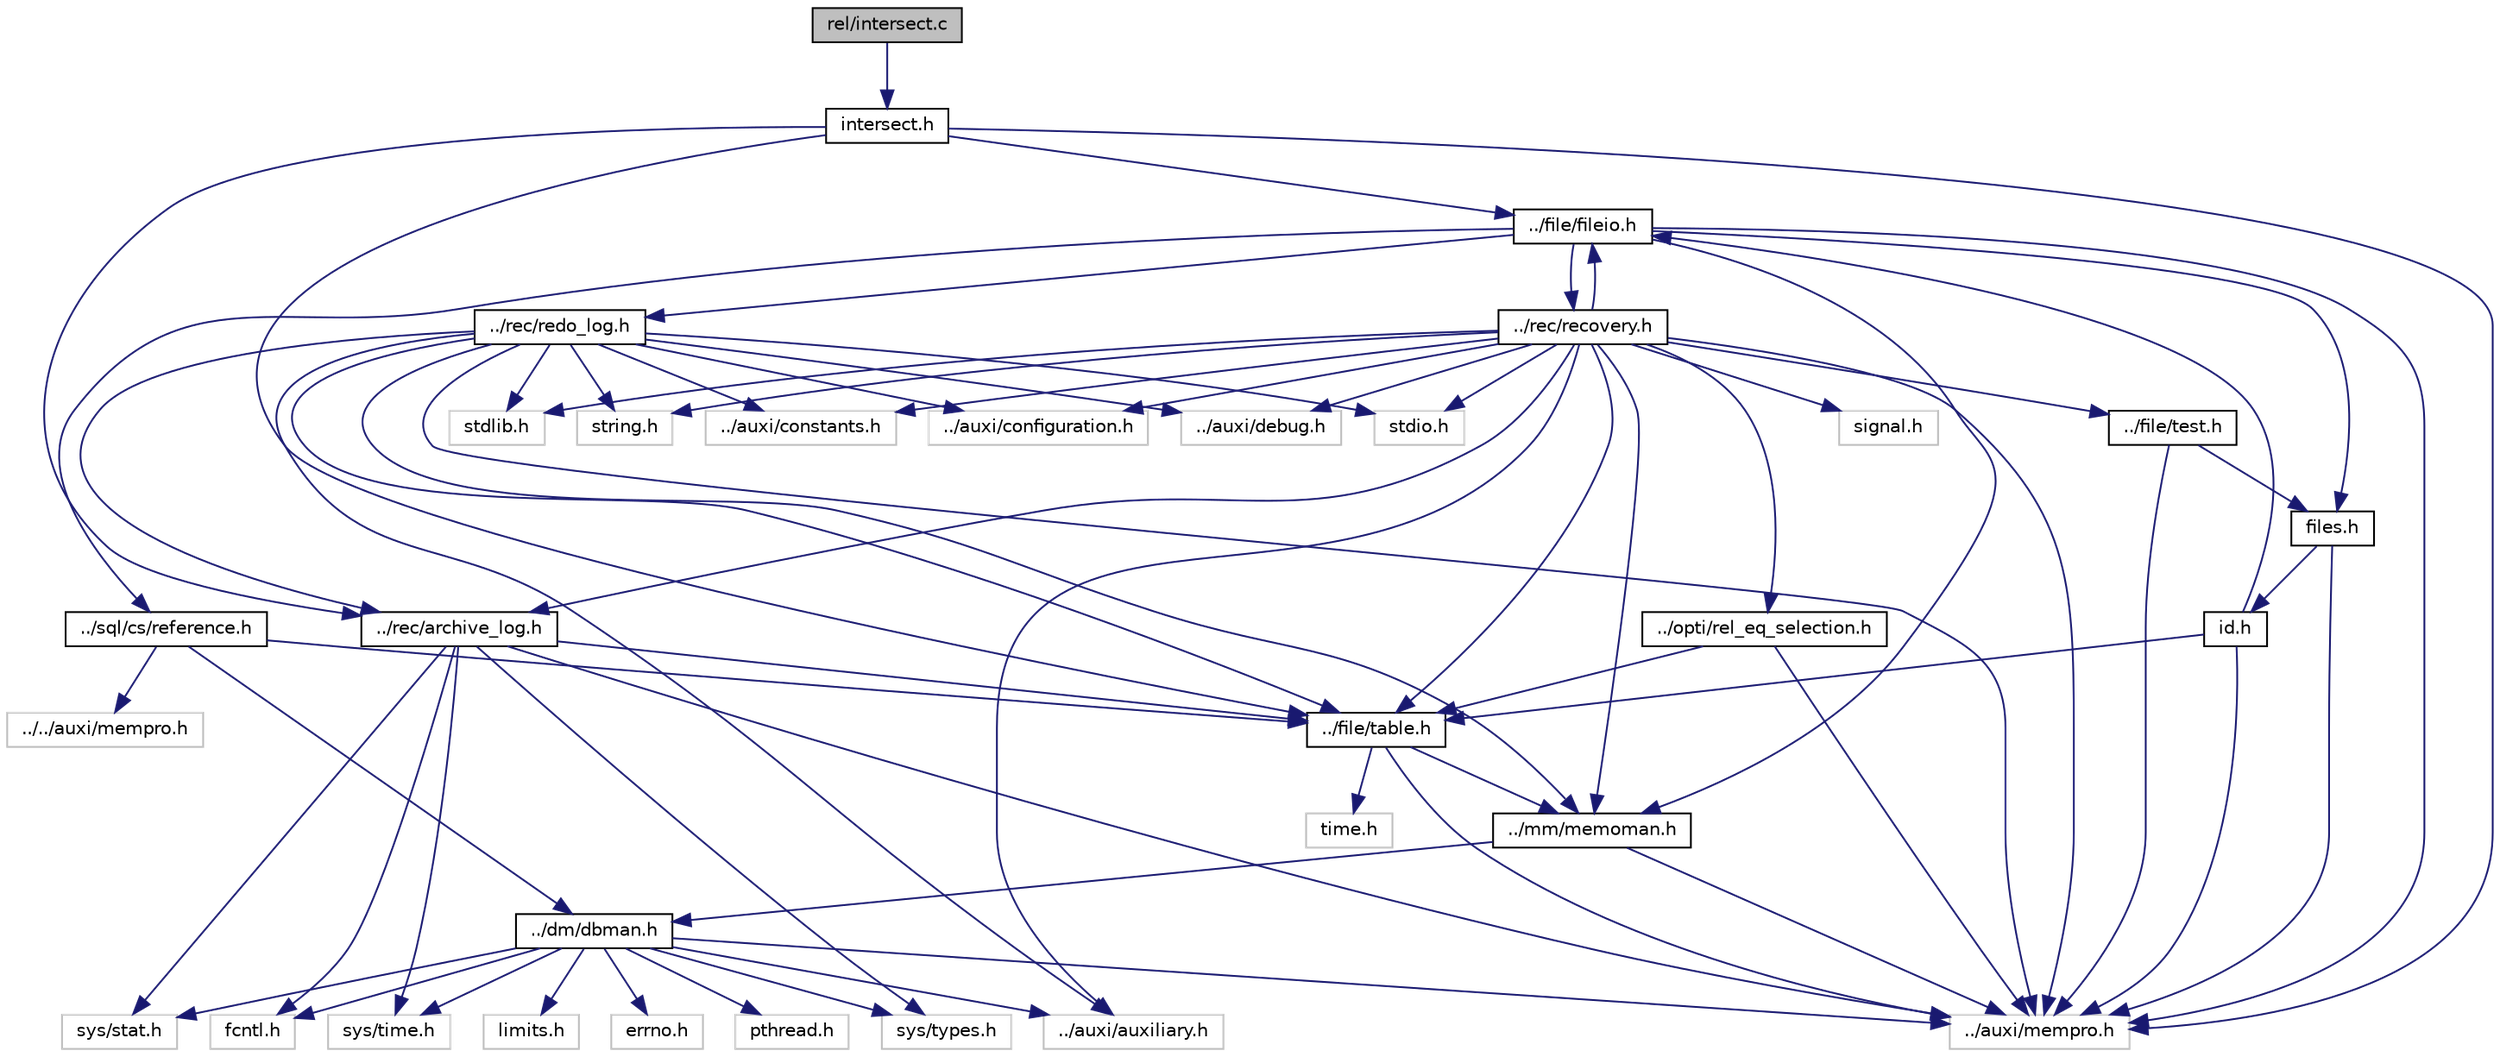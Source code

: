 digraph "rel/intersect.c"
{
  bgcolor="transparent";
  edge [fontname="Helvetica",fontsize="10",labelfontname="Helvetica",labelfontsize="10"];
  node [fontname="Helvetica",fontsize="10",shape=record];
  Node1 [label="rel/intersect.c",height=0.2,width=0.4,color="black", fillcolor="grey75", style="filled", fontcolor="black"];
  Node1 -> Node2 [color="midnightblue",fontsize="10",style="solid"];
  Node2 [label="intersect.h",height=0.2,width=0.4,color="black",URL="$intersect_8h.html"];
  Node2 -> Node3 [color="midnightblue",fontsize="10",style="solid"];
  Node3 [label="../file/table.h",height=0.2,width=0.4,color="black",URL="$table_8h.html"];
  Node3 -> Node4 [color="midnightblue",fontsize="10",style="solid"];
  Node4 [label="../mm/memoman.h",height=0.2,width=0.4,color="black",URL="$memoman_8h.html"];
  Node4 -> Node5 [color="midnightblue",fontsize="10",style="solid"];
  Node5 [label="../dm/dbman.h",height=0.2,width=0.4,color="black",URL="$dbman_8h.html"];
  Node5 -> Node6 [color="midnightblue",fontsize="10",style="solid"];
  Node6 [label="../auxi/auxiliary.h",height=0.2,width=0.4,color="grey75"];
  Node5 -> Node7 [color="midnightblue",fontsize="10",style="solid"];
  Node7 [label="errno.h",height=0.2,width=0.4,color="grey75"];
  Node5 -> Node8 [color="midnightblue",fontsize="10",style="solid"];
  Node8 [label="pthread.h",height=0.2,width=0.4,color="grey75"];
  Node5 -> Node9 [color="midnightblue",fontsize="10",style="solid"];
  Node9 [label="sys/time.h",height=0.2,width=0.4,color="grey75"];
  Node5 -> Node10 [color="midnightblue",fontsize="10",style="solid"];
  Node10 [label="sys/types.h",height=0.2,width=0.4,color="grey75"];
  Node5 -> Node11 [color="midnightblue",fontsize="10",style="solid"];
  Node11 [label="sys/stat.h",height=0.2,width=0.4,color="grey75"];
  Node5 -> Node12 [color="midnightblue",fontsize="10",style="solid"];
  Node12 [label="fcntl.h",height=0.2,width=0.4,color="grey75"];
  Node5 -> Node13 [color="midnightblue",fontsize="10",style="solid"];
  Node13 [label="../auxi/mempro.h",height=0.2,width=0.4,color="grey75"];
  Node5 -> Node14 [color="midnightblue",fontsize="10",style="solid"];
  Node14 [label="limits.h",height=0.2,width=0.4,color="grey75"];
  Node4 -> Node13 [color="midnightblue",fontsize="10",style="solid"];
  Node3 -> Node13 [color="midnightblue",fontsize="10",style="solid"];
  Node3 -> Node15 [color="midnightblue",fontsize="10",style="solid"];
  Node15 [label="time.h",height=0.2,width=0.4,color="grey75"];
  Node2 -> Node16 [color="midnightblue",fontsize="10",style="solid"];
  Node16 [label="../file/fileio.h",height=0.2,width=0.4,color="black",URL="$fileio_8h.html"];
  Node16 -> Node17 [color="midnightblue",fontsize="10",style="solid"];
  Node17 [label="../sql/cs/reference.h",height=0.2,width=0.4,color="black",URL="$reference_8h.html"];
  Node17 -> Node5 [color="midnightblue",fontsize="10",style="solid"];
  Node17 -> Node3 [color="midnightblue",fontsize="10",style="solid"];
  Node17 -> Node18 [color="midnightblue",fontsize="10",style="solid"];
  Node18 [label="../../auxi/mempro.h",height=0.2,width=0.4,color="grey75"];
  Node16 -> Node4 [color="midnightblue",fontsize="10",style="solid"];
  Node16 -> Node19 [color="midnightblue",fontsize="10",style="solid"];
  Node19 [label="../rec/recovery.h",height=0.2,width=0.4,color="black",URL="$recovery_8h_source.html"];
  Node19 -> Node6 [color="midnightblue",fontsize="10",style="solid"];
  Node19 -> Node4 [color="midnightblue",fontsize="10",style="solid"];
  Node19 -> Node20 [color="midnightblue",fontsize="10",style="solid"];
  Node20 [label="../auxi/constants.h",height=0.2,width=0.4,color="grey75"];
  Node19 -> Node21 [color="midnightblue",fontsize="10",style="solid"];
  Node21 [label="../auxi/configuration.h",height=0.2,width=0.4,color="grey75"];
  Node19 -> Node22 [color="midnightblue",fontsize="10",style="solid"];
  Node22 [label="../auxi/debug.h",height=0.2,width=0.4,color="grey75"];
  Node19 -> Node23 [color="midnightblue",fontsize="10",style="solid"];
  Node23 [label="../rec/archive_log.h",height=0.2,width=0.4,color="black",URL="$archive__log_8h.html"];
  Node23 -> Node3 [color="midnightblue",fontsize="10",style="solid"];
  Node23 -> Node9 [color="midnightblue",fontsize="10",style="solid"];
  Node23 -> Node10 [color="midnightblue",fontsize="10",style="solid"];
  Node23 -> Node11 [color="midnightblue",fontsize="10",style="solid"];
  Node23 -> Node12 [color="midnightblue",fontsize="10",style="solid"];
  Node23 -> Node13 [color="midnightblue",fontsize="10",style="solid"];
  Node19 -> Node3 [color="midnightblue",fontsize="10",style="solid"];
  Node19 -> Node16 [color="midnightblue",fontsize="10",style="solid"];
  Node19 -> Node24 [color="midnightblue",fontsize="10",style="solid"];
  Node24 [label="../file/test.h",height=0.2,width=0.4,color="black",URL="$test_8h.html"];
  Node24 -> Node25 [color="midnightblue",fontsize="10",style="solid"];
  Node25 [label="files.h",height=0.2,width=0.4,color="black",URL="$files_8h.html"];
  Node25 -> Node26 [color="midnightblue",fontsize="10",style="solid"];
  Node26 [label="id.h",height=0.2,width=0.4,color="black",URL="$id_8h.html"];
  Node26 -> Node3 [color="midnightblue",fontsize="10",style="solid"];
  Node26 -> Node16 [color="midnightblue",fontsize="10",style="solid"];
  Node26 -> Node13 [color="midnightblue",fontsize="10",style="solid"];
  Node25 -> Node13 [color="midnightblue",fontsize="10",style="solid"];
  Node24 -> Node13 [color="midnightblue",fontsize="10",style="solid"];
  Node19 -> Node27 [color="midnightblue",fontsize="10",style="solid"];
  Node27 [label="../opti/rel_eq_selection.h",height=0.2,width=0.4,color="black",URL="$rel__eq__selection_8h.html"];
  Node27 -> Node3 [color="midnightblue",fontsize="10",style="solid"];
  Node27 -> Node13 [color="midnightblue",fontsize="10",style="solid"];
  Node19 -> Node13 [color="midnightblue",fontsize="10",style="solid"];
  Node19 -> Node28 [color="midnightblue",fontsize="10",style="solid"];
  Node28 [label="stdio.h",height=0.2,width=0.4,color="grey75"];
  Node19 -> Node29 [color="midnightblue",fontsize="10",style="solid"];
  Node29 [label="stdlib.h",height=0.2,width=0.4,color="grey75"];
  Node19 -> Node30 [color="midnightblue",fontsize="10",style="solid"];
  Node30 [label="string.h",height=0.2,width=0.4,color="grey75"];
  Node19 -> Node31 [color="midnightblue",fontsize="10",style="solid"];
  Node31 [label="signal.h",height=0.2,width=0.4,color="grey75"];
  Node16 -> Node32 [color="midnightblue",fontsize="10",style="solid"];
  Node32 [label="../rec/redo_log.h",height=0.2,width=0.4,color="black",URL="$redo__log_8h_source.html"];
  Node32 -> Node6 [color="midnightblue",fontsize="10",style="solid"];
  Node32 -> Node4 [color="midnightblue",fontsize="10",style="solid"];
  Node32 -> Node20 [color="midnightblue",fontsize="10",style="solid"];
  Node32 -> Node21 [color="midnightblue",fontsize="10",style="solid"];
  Node32 -> Node22 [color="midnightblue",fontsize="10",style="solid"];
  Node32 -> Node23 [color="midnightblue",fontsize="10",style="solid"];
  Node32 -> Node3 [color="midnightblue",fontsize="10",style="solid"];
  Node32 -> Node13 [color="midnightblue",fontsize="10",style="solid"];
  Node32 -> Node28 [color="midnightblue",fontsize="10",style="solid"];
  Node32 -> Node29 [color="midnightblue",fontsize="10",style="solid"];
  Node32 -> Node30 [color="midnightblue",fontsize="10",style="solid"];
  Node16 -> Node25 [color="midnightblue",fontsize="10",style="solid"];
  Node16 -> Node13 [color="midnightblue",fontsize="10",style="solid"];
  Node2 -> Node23 [color="midnightblue",fontsize="10",style="solid"];
  Node2 -> Node13 [color="midnightblue",fontsize="10",style="solid"];
}
